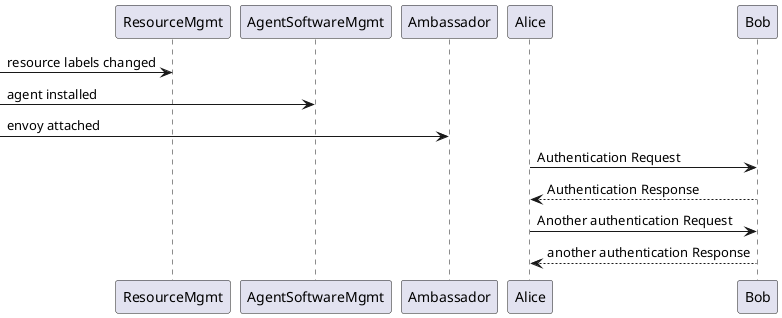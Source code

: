 @startuml

[-> ResourceMgmt : resource labels changed
[-> AgentSoftwareMgmt : agent installed
[-> Ambassador : envoy attached


Alice -> Bob: Authentication Request
Bob --> Alice: Authentication Response

Alice -> Bob: Another authentication Request
Alice <-- Bob: another authentication Response
@enduml